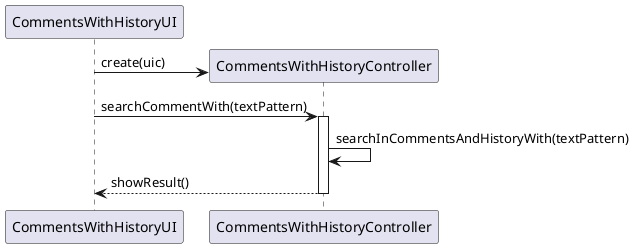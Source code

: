 @startuml core02_03_design3.png

    participant "CommentsWithHistoryUI" as ui
    participant "CommentsWithHistoryController" as ctrl
    
    create ctrl
    ui -> ctrl : create(uic)

    ui -> ctrl : searchCommentWith(textPattern)
    activate ctrl
    ctrl -> ctrl : searchInCommentsAndHistoryWith(textPattern)
    ui <-- ctrl : showResult()
    deactivate ctrl

@enduml